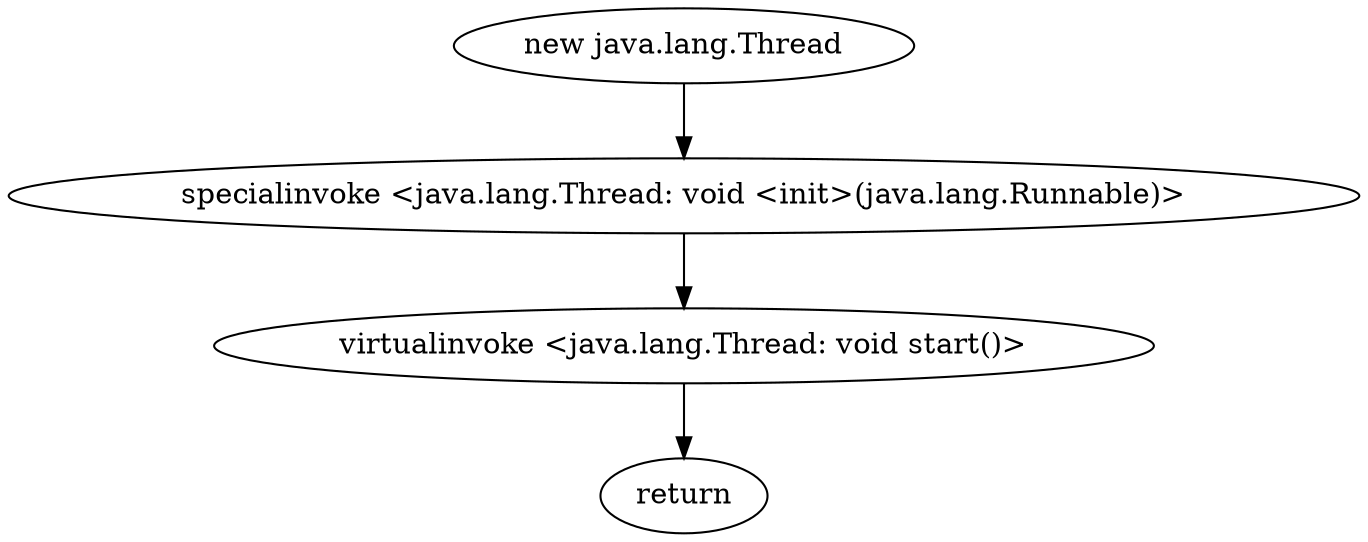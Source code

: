 digraph "" {
"new java.lang.Thread";
 "new java.lang.Thread"->"specialinvoke <java.lang.Thread: void <init>(java.lang.Runnable)>";
 "specialinvoke <java.lang.Thread: void <init>(java.lang.Runnable)>"->"virtualinvoke <java.lang.Thread: void start()>";
 "virtualinvoke <java.lang.Thread: void start()>"->"return";
}
